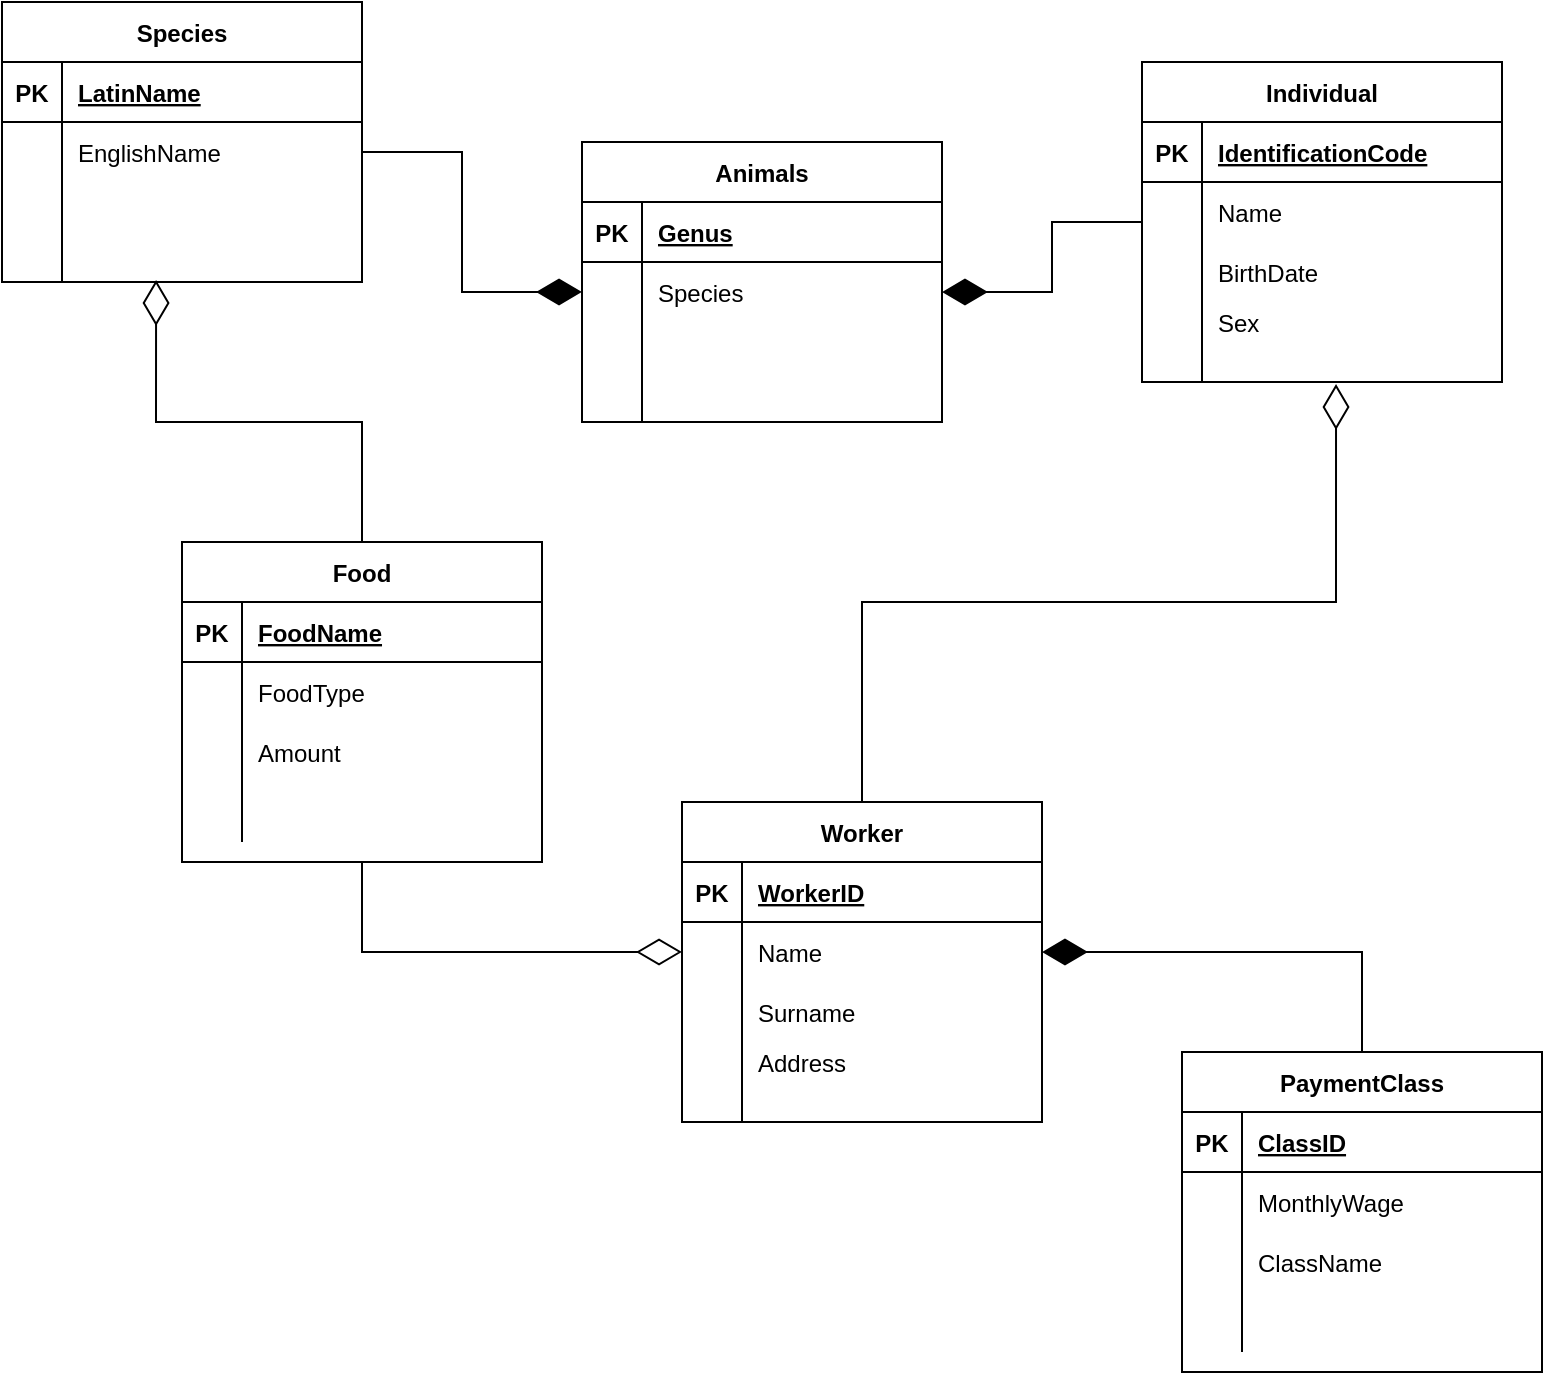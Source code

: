 <mxfile version="20.3.3" type="github">
  <diagram id="5Q0YN1sBx2M6zKfhZn4S" name="Page-1">
    <mxGraphModel dx="2062" dy="1154" grid="1" gridSize="10" guides="1" tooltips="1" connect="1" arrows="1" fold="1" page="1" pageScale="1" pageWidth="827" pageHeight="1169" math="0" shadow="0">
      <root>
        <mxCell id="0" />
        <mxCell id="1" parent="0" />
        <mxCell id="LGAdP0nL_e87iUjIlfxc-15" value="Animals" style="shape=table;startSize=30;container=1;collapsible=1;childLayout=tableLayout;fixedRows=1;rowLines=0;fontStyle=1;align=center;resizeLast=1;strokeColor=default;fillColor=none;" vertex="1" parent="1">
          <mxGeometry x="300" y="130" width="180" height="140" as="geometry" />
        </mxCell>
        <mxCell id="LGAdP0nL_e87iUjIlfxc-16" value="" style="shape=tableRow;horizontal=0;startSize=0;swimlaneHead=0;swimlaneBody=0;fillColor=none;collapsible=0;dropTarget=0;points=[[0,0.5],[1,0.5]];portConstraint=eastwest;top=0;left=0;right=0;bottom=1;strokeColor=default;" vertex="1" parent="LGAdP0nL_e87iUjIlfxc-15">
          <mxGeometry y="30" width="180" height="30" as="geometry" />
        </mxCell>
        <mxCell id="LGAdP0nL_e87iUjIlfxc-17" value="PK" style="shape=partialRectangle;connectable=0;fillColor=none;top=0;left=0;bottom=0;right=0;fontStyle=1;overflow=hidden;strokeColor=default;" vertex="1" parent="LGAdP0nL_e87iUjIlfxc-16">
          <mxGeometry width="30" height="30" as="geometry">
            <mxRectangle width="30" height="30" as="alternateBounds" />
          </mxGeometry>
        </mxCell>
        <mxCell id="LGAdP0nL_e87iUjIlfxc-18" value="Genus" style="shape=partialRectangle;connectable=0;fillColor=none;top=0;left=0;bottom=0;right=0;align=left;spacingLeft=6;fontStyle=5;overflow=hidden;strokeColor=default;" vertex="1" parent="LGAdP0nL_e87iUjIlfxc-16">
          <mxGeometry x="30" width="150" height="30" as="geometry">
            <mxRectangle width="150" height="30" as="alternateBounds" />
          </mxGeometry>
        </mxCell>
        <mxCell id="LGAdP0nL_e87iUjIlfxc-19" value="" style="shape=tableRow;horizontal=0;startSize=0;swimlaneHead=0;swimlaneBody=0;fillColor=none;collapsible=0;dropTarget=0;points=[[0,0.5],[1,0.5]];portConstraint=eastwest;top=0;left=0;right=0;bottom=0;strokeColor=default;" vertex="1" parent="LGAdP0nL_e87iUjIlfxc-15">
          <mxGeometry y="60" width="180" height="30" as="geometry" />
        </mxCell>
        <mxCell id="LGAdP0nL_e87iUjIlfxc-20" value="" style="shape=partialRectangle;connectable=0;fillColor=none;top=0;left=0;bottom=0;right=0;editable=1;overflow=hidden;strokeColor=default;" vertex="1" parent="LGAdP0nL_e87iUjIlfxc-19">
          <mxGeometry width="30" height="30" as="geometry">
            <mxRectangle width="30" height="30" as="alternateBounds" />
          </mxGeometry>
        </mxCell>
        <mxCell id="LGAdP0nL_e87iUjIlfxc-21" value="Species" style="shape=partialRectangle;connectable=0;fillColor=none;top=0;left=0;bottom=0;right=0;align=left;spacingLeft=6;overflow=hidden;strokeColor=default;" vertex="1" parent="LGAdP0nL_e87iUjIlfxc-19">
          <mxGeometry x="30" width="150" height="30" as="geometry">
            <mxRectangle width="150" height="30" as="alternateBounds" />
          </mxGeometry>
        </mxCell>
        <mxCell id="LGAdP0nL_e87iUjIlfxc-22" value="" style="shape=tableRow;horizontal=0;startSize=0;swimlaneHead=0;swimlaneBody=0;fillColor=none;collapsible=0;dropTarget=0;points=[[0,0.5],[1,0.5]];portConstraint=eastwest;top=0;left=0;right=0;bottom=0;strokeColor=default;" vertex="1" parent="LGAdP0nL_e87iUjIlfxc-15">
          <mxGeometry y="90" width="180" height="30" as="geometry" />
        </mxCell>
        <mxCell id="LGAdP0nL_e87iUjIlfxc-23" value="" style="shape=partialRectangle;connectable=0;fillColor=none;top=0;left=0;bottom=0;right=0;editable=1;overflow=hidden;strokeColor=default;" vertex="1" parent="LGAdP0nL_e87iUjIlfxc-22">
          <mxGeometry width="30" height="30" as="geometry">
            <mxRectangle width="30" height="30" as="alternateBounds" />
          </mxGeometry>
        </mxCell>
        <mxCell id="LGAdP0nL_e87iUjIlfxc-24" value="" style="shape=partialRectangle;connectable=0;fillColor=none;top=0;left=0;bottom=0;right=0;align=left;spacingLeft=6;overflow=hidden;strokeColor=default;" vertex="1" parent="LGAdP0nL_e87iUjIlfxc-22">
          <mxGeometry x="30" width="150" height="30" as="geometry">
            <mxRectangle width="150" height="30" as="alternateBounds" />
          </mxGeometry>
        </mxCell>
        <mxCell id="LGAdP0nL_e87iUjIlfxc-25" value="" style="shape=tableRow;horizontal=0;startSize=0;swimlaneHead=0;swimlaneBody=0;fillColor=none;collapsible=0;dropTarget=0;points=[[0,0.5],[1,0.5]];portConstraint=eastwest;top=0;left=0;right=0;bottom=0;strokeColor=default;" vertex="1" parent="LGAdP0nL_e87iUjIlfxc-15">
          <mxGeometry y="120" width="180" height="20" as="geometry" />
        </mxCell>
        <mxCell id="LGAdP0nL_e87iUjIlfxc-26" value="" style="shape=partialRectangle;connectable=0;fillColor=none;top=0;left=0;bottom=0;right=0;editable=1;overflow=hidden;strokeColor=default;" vertex="1" parent="LGAdP0nL_e87iUjIlfxc-25">
          <mxGeometry width="30" height="20" as="geometry">
            <mxRectangle width="30" height="20" as="alternateBounds" />
          </mxGeometry>
        </mxCell>
        <mxCell id="LGAdP0nL_e87iUjIlfxc-27" value="" style="shape=partialRectangle;connectable=0;fillColor=none;top=0;left=0;bottom=0;right=0;align=left;spacingLeft=6;overflow=hidden;strokeColor=default;" vertex="1" parent="LGAdP0nL_e87iUjIlfxc-25">
          <mxGeometry x="30" width="150" height="20" as="geometry">
            <mxRectangle width="150" height="20" as="alternateBounds" />
          </mxGeometry>
        </mxCell>
        <mxCell id="LGAdP0nL_e87iUjIlfxc-28" value="Species" style="shape=table;startSize=30;container=1;collapsible=1;childLayout=tableLayout;fixedRows=1;rowLines=0;fontStyle=1;align=center;resizeLast=1;strokeColor=default;fillColor=none;" vertex="1" parent="1">
          <mxGeometry x="10" y="60" width="180" height="140" as="geometry" />
        </mxCell>
        <mxCell id="LGAdP0nL_e87iUjIlfxc-29" value="" style="shape=tableRow;horizontal=0;startSize=0;swimlaneHead=0;swimlaneBody=0;fillColor=none;collapsible=0;dropTarget=0;points=[[0,0.5],[1,0.5]];portConstraint=eastwest;top=0;left=0;right=0;bottom=1;strokeColor=default;" vertex="1" parent="LGAdP0nL_e87iUjIlfxc-28">
          <mxGeometry y="30" width="180" height="30" as="geometry" />
        </mxCell>
        <mxCell id="LGAdP0nL_e87iUjIlfxc-30" value="PK" style="shape=partialRectangle;connectable=0;fillColor=none;top=0;left=0;bottom=0;right=0;fontStyle=1;overflow=hidden;strokeColor=default;" vertex="1" parent="LGAdP0nL_e87iUjIlfxc-29">
          <mxGeometry width="30" height="30" as="geometry">
            <mxRectangle width="30" height="30" as="alternateBounds" />
          </mxGeometry>
        </mxCell>
        <mxCell id="LGAdP0nL_e87iUjIlfxc-31" value="LatinName" style="shape=partialRectangle;connectable=0;fillColor=none;top=0;left=0;bottom=0;right=0;align=left;spacingLeft=6;fontStyle=5;overflow=hidden;strokeColor=default;" vertex="1" parent="LGAdP0nL_e87iUjIlfxc-29">
          <mxGeometry x="30" width="150" height="30" as="geometry">
            <mxRectangle width="150" height="30" as="alternateBounds" />
          </mxGeometry>
        </mxCell>
        <mxCell id="LGAdP0nL_e87iUjIlfxc-32" value="" style="shape=tableRow;horizontal=0;startSize=0;swimlaneHead=0;swimlaneBody=0;fillColor=none;collapsible=0;dropTarget=0;points=[[0,0.5],[1,0.5]];portConstraint=eastwest;top=0;left=0;right=0;bottom=0;strokeColor=default;" vertex="1" parent="LGAdP0nL_e87iUjIlfxc-28">
          <mxGeometry y="60" width="180" height="30" as="geometry" />
        </mxCell>
        <mxCell id="LGAdP0nL_e87iUjIlfxc-33" value="" style="shape=partialRectangle;connectable=0;fillColor=none;top=0;left=0;bottom=0;right=0;editable=1;overflow=hidden;strokeColor=default;" vertex="1" parent="LGAdP0nL_e87iUjIlfxc-32">
          <mxGeometry width="30" height="30" as="geometry">
            <mxRectangle width="30" height="30" as="alternateBounds" />
          </mxGeometry>
        </mxCell>
        <mxCell id="LGAdP0nL_e87iUjIlfxc-34" value="EnglishName" style="shape=partialRectangle;connectable=0;fillColor=none;top=0;left=0;bottom=0;right=0;align=left;spacingLeft=6;overflow=hidden;strokeColor=default;" vertex="1" parent="LGAdP0nL_e87iUjIlfxc-32">
          <mxGeometry x="30" width="150" height="30" as="geometry">
            <mxRectangle width="150" height="30" as="alternateBounds" />
          </mxGeometry>
        </mxCell>
        <mxCell id="LGAdP0nL_e87iUjIlfxc-35" value="" style="shape=tableRow;horizontal=0;startSize=0;swimlaneHead=0;swimlaneBody=0;fillColor=none;collapsible=0;dropTarget=0;points=[[0,0.5],[1,0.5]];portConstraint=eastwest;top=0;left=0;right=0;bottom=0;strokeColor=default;" vertex="1" parent="LGAdP0nL_e87iUjIlfxc-28">
          <mxGeometry y="90" width="180" height="30" as="geometry" />
        </mxCell>
        <mxCell id="LGAdP0nL_e87iUjIlfxc-36" value="" style="shape=partialRectangle;connectable=0;fillColor=none;top=0;left=0;bottom=0;right=0;editable=1;overflow=hidden;strokeColor=default;" vertex="1" parent="LGAdP0nL_e87iUjIlfxc-35">
          <mxGeometry width="30" height="30" as="geometry">
            <mxRectangle width="30" height="30" as="alternateBounds" />
          </mxGeometry>
        </mxCell>
        <mxCell id="LGAdP0nL_e87iUjIlfxc-37" value="" style="shape=partialRectangle;connectable=0;fillColor=none;top=0;left=0;bottom=0;right=0;align=left;spacingLeft=6;overflow=hidden;strokeColor=default;" vertex="1" parent="LGAdP0nL_e87iUjIlfxc-35">
          <mxGeometry x="30" width="150" height="30" as="geometry">
            <mxRectangle width="150" height="30" as="alternateBounds" />
          </mxGeometry>
        </mxCell>
        <mxCell id="LGAdP0nL_e87iUjIlfxc-38" value="" style="shape=tableRow;horizontal=0;startSize=0;swimlaneHead=0;swimlaneBody=0;fillColor=none;collapsible=0;dropTarget=0;points=[[0,0.5],[1,0.5]];portConstraint=eastwest;top=0;left=0;right=0;bottom=0;strokeColor=default;" vertex="1" parent="LGAdP0nL_e87iUjIlfxc-28">
          <mxGeometry y="120" width="180" height="20" as="geometry" />
        </mxCell>
        <mxCell id="LGAdP0nL_e87iUjIlfxc-39" value="" style="shape=partialRectangle;connectable=0;fillColor=none;top=0;left=0;bottom=0;right=0;editable=1;overflow=hidden;strokeColor=default;" vertex="1" parent="LGAdP0nL_e87iUjIlfxc-38">
          <mxGeometry width="30" height="20" as="geometry">
            <mxRectangle width="30" height="20" as="alternateBounds" />
          </mxGeometry>
        </mxCell>
        <mxCell id="LGAdP0nL_e87iUjIlfxc-40" value="" style="shape=partialRectangle;connectable=0;fillColor=none;top=0;left=0;bottom=0;right=0;align=left;spacingLeft=6;overflow=hidden;strokeColor=default;" vertex="1" parent="LGAdP0nL_e87iUjIlfxc-38">
          <mxGeometry x="30" width="150" height="20" as="geometry">
            <mxRectangle width="150" height="20" as="alternateBounds" />
          </mxGeometry>
        </mxCell>
        <mxCell id="LGAdP0nL_e87iUjIlfxc-100" style="edgeStyle=orthogonalEdgeStyle;rounded=0;orthogonalLoop=1;jettySize=auto;html=1;endArrow=diamondThin;endFill=1;endSize=20;" edge="1" parent="1" source="LGAdP0nL_e87iUjIlfxc-41" target="LGAdP0nL_e87iUjIlfxc-19">
          <mxGeometry relative="1" as="geometry" />
        </mxCell>
        <mxCell id="LGAdP0nL_e87iUjIlfxc-41" value="Individual" style="shape=table;startSize=30;container=1;collapsible=1;childLayout=tableLayout;fixedRows=1;rowLines=0;fontStyle=1;align=center;resizeLast=1;strokeColor=default;fillColor=none;" vertex="1" parent="1">
          <mxGeometry x="580" y="90" width="180" height="160" as="geometry" />
        </mxCell>
        <mxCell id="LGAdP0nL_e87iUjIlfxc-42" value="" style="shape=tableRow;horizontal=0;startSize=0;swimlaneHead=0;swimlaneBody=0;fillColor=none;collapsible=0;dropTarget=0;points=[[0,0.5],[1,0.5]];portConstraint=eastwest;top=0;left=0;right=0;bottom=1;strokeColor=default;" vertex="1" parent="LGAdP0nL_e87iUjIlfxc-41">
          <mxGeometry y="30" width="180" height="30" as="geometry" />
        </mxCell>
        <mxCell id="LGAdP0nL_e87iUjIlfxc-43" value="PK" style="shape=partialRectangle;connectable=0;fillColor=none;top=0;left=0;bottom=0;right=0;fontStyle=1;overflow=hidden;strokeColor=default;" vertex="1" parent="LGAdP0nL_e87iUjIlfxc-42">
          <mxGeometry width="30" height="30" as="geometry">
            <mxRectangle width="30" height="30" as="alternateBounds" />
          </mxGeometry>
        </mxCell>
        <mxCell id="LGAdP0nL_e87iUjIlfxc-44" value="IdentificationCode" style="shape=partialRectangle;connectable=0;fillColor=none;top=0;left=0;bottom=0;right=0;align=left;spacingLeft=6;fontStyle=5;overflow=hidden;strokeColor=default;" vertex="1" parent="LGAdP0nL_e87iUjIlfxc-42">
          <mxGeometry x="30" width="150" height="30" as="geometry">
            <mxRectangle width="150" height="30" as="alternateBounds" />
          </mxGeometry>
        </mxCell>
        <mxCell id="LGAdP0nL_e87iUjIlfxc-45" value="" style="shape=tableRow;horizontal=0;startSize=0;swimlaneHead=0;swimlaneBody=0;fillColor=none;collapsible=0;dropTarget=0;points=[[0,0.5],[1,0.5]];portConstraint=eastwest;top=0;left=0;right=0;bottom=0;strokeColor=default;" vertex="1" parent="LGAdP0nL_e87iUjIlfxc-41">
          <mxGeometry y="60" width="180" height="30" as="geometry" />
        </mxCell>
        <mxCell id="LGAdP0nL_e87iUjIlfxc-46" value="" style="shape=partialRectangle;connectable=0;fillColor=none;top=0;left=0;bottom=0;right=0;editable=1;overflow=hidden;strokeColor=default;" vertex="1" parent="LGAdP0nL_e87iUjIlfxc-45">
          <mxGeometry width="30" height="30" as="geometry">
            <mxRectangle width="30" height="30" as="alternateBounds" />
          </mxGeometry>
        </mxCell>
        <mxCell id="LGAdP0nL_e87iUjIlfxc-47" value="Name" style="shape=partialRectangle;connectable=0;fillColor=none;top=0;left=0;bottom=0;right=0;align=left;spacingLeft=6;overflow=hidden;strokeColor=default;" vertex="1" parent="LGAdP0nL_e87iUjIlfxc-45">
          <mxGeometry x="30" width="150" height="30" as="geometry">
            <mxRectangle width="150" height="30" as="alternateBounds" />
          </mxGeometry>
        </mxCell>
        <mxCell id="LGAdP0nL_e87iUjIlfxc-54" value="" style="shape=tableRow;horizontal=0;startSize=0;swimlaneHead=0;swimlaneBody=0;fillColor=none;collapsible=0;dropTarget=0;points=[[0,0.5],[1,0.5]];portConstraint=eastwest;top=0;left=0;right=0;bottom=0;strokeColor=default;" vertex="1" parent="LGAdP0nL_e87iUjIlfxc-41">
          <mxGeometry y="90" width="180" height="30" as="geometry" />
        </mxCell>
        <mxCell id="LGAdP0nL_e87iUjIlfxc-55" value="" style="shape=partialRectangle;connectable=0;fillColor=none;top=0;left=0;bottom=0;right=0;editable=1;overflow=hidden;strokeColor=default;" vertex="1" parent="LGAdP0nL_e87iUjIlfxc-54">
          <mxGeometry width="30" height="30" as="geometry">
            <mxRectangle width="30" height="30" as="alternateBounds" />
          </mxGeometry>
        </mxCell>
        <mxCell id="LGAdP0nL_e87iUjIlfxc-56" value="BirthDate" style="shape=partialRectangle;connectable=0;fillColor=none;top=0;left=0;bottom=0;right=0;align=left;spacingLeft=6;overflow=hidden;strokeColor=default;" vertex="1" parent="LGAdP0nL_e87iUjIlfxc-54">
          <mxGeometry x="30" width="150" height="30" as="geometry">
            <mxRectangle width="150" height="30" as="alternateBounds" />
          </mxGeometry>
        </mxCell>
        <mxCell id="LGAdP0nL_e87iUjIlfxc-48" value="" style="shape=tableRow;horizontal=0;startSize=0;swimlaneHead=0;swimlaneBody=0;fillColor=none;collapsible=0;dropTarget=0;points=[[0,0.5],[1,0.5]];portConstraint=eastwest;top=0;left=0;right=0;bottom=0;strokeColor=default;" vertex="1" parent="LGAdP0nL_e87iUjIlfxc-41">
          <mxGeometry y="120" width="180" height="20" as="geometry" />
        </mxCell>
        <mxCell id="LGAdP0nL_e87iUjIlfxc-49" value="" style="shape=partialRectangle;connectable=0;fillColor=none;top=0;left=0;bottom=0;right=0;editable=1;overflow=hidden;strokeColor=default;" vertex="1" parent="LGAdP0nL_e87iUjIlfxc-48">
          <mxGeometry width="30" height="20" as="geometry">
            <mxRectangle width="30" height="20" as="alternateBounds" />
          </mxGeometry>
        </mxCell>
        <mxCell id="LGAdP0nL_e87iUjIlfxc-50" value="Sex" style="shape=partialRectangle;connectable=0;fillColor=none;top=0;left=0;bottom=0;right=0;align=left;spacingLeft=6;overflow=hidden;strokeColor=default;" vertex="1" parent="LGAdP0nL_e87iUjIlfxc-48">
          <mxGeometry x="30" width="150" height="20" as="geometry">
            <mxRectangle width="150" height="20" as="alternateBounds" />
          </mxGeometry>
        </mxCell>
        <mxCell id="LGAdP0nL_e87iUjIlfxc-51" value="" style="shape=tableRow;horizontal=0;startSize=0;swimlaneHead=0;swimlaneBody=0;fillColor=none;collapsible=0;dropTarget=0;points=[[0,0.5],[1,0.5]];portConstraint=eastwest;top=0;left=0;right=0;bottom=0;strokeColor=default;" vertex="1" parent="LGAdP0nL_e87iUjIlfxc-41">
          <mxGeometry y="140" width="180" height="20" as="geometry" />
        </mxCell>
        <mxCell id="LGAdP0nL_e87iUjIlfxc-52" value="" style="shape=partialRectangle;connectable=0;fillColor=none;top=0;left=0;bottom=0;right=0;editable=1;overflow=hidden;strokeColor=default;" vertex="1" parent="LGAdP0nL_e87iUjIlfxc-51">
          <mxGeometry width="30" height="20" as="geometry">
            <mxRectangle width="30" height="20" as="alternateBounds" />
          </mxGeometry>
        </mxCell>
        <mxCell id="LGAdP0nL_e87iUjIlfxc-53" value="" style="shape=partialRectangle;connectable=0;fillColor=none;top=0;left=0;bottom=0;right=0;align=left;spacingLeft=6;overflow=hidden;strokeColor=default;" vertex="1" parent="LGAdP0nL_e87iUjIlfxc-51">
          <mxGeometry x="30" width="150" height="20" as="geometry">
            <mxRectangle width="150" height="20" as="alternateBounds" />
          </mxGeometry>
        </mxCell>
        <mxCell id="LGAdP0nL_e87iUjIlfxc-104" style="edgeStyle=orthogonalEdgeStyle;rounded=0;orthogonalLoop=1;jettySize=auto;html=1;entryX=0.539;entryY=1.05;entryDx=0;entryDy=0;entryPerimeter=0;endArrow=diamondThin;endFill=0;endSize=20;" edge="1" parent="1" source="LGAdP0nL_e87iUjIlfxc-57" target="LGAdP0nL_e87iUjIlfxc-51">
          <mxGeometry relative="1" as="geometry" />
        </mxCell>
        <mxCell id="LGAdP0nL_e87iUjIlfxc-57" value="Worker" style="shape=table;startSize=30;container=1;collapsible=1;childLayout=tableLayout;fixedRows=1;rowLines=0;fontStyle=1;align=center;resizeLast=1;strokeColor=default;fillColor=none;" vertex="1" parent="1">
          <mxGeometry x="350" y="460" width="180" height="160" as="geometry" />
        </mxCell>
        <mxCell id="LGAdP0nL_e87iUjIlfxc-58" value="" style="shape=tableRow;horizontal=0;startSize=0;swimlaneHead=0;swimlaneBody=0;fillColor=none;collapsible=0;dropTarget=0;points=[[0,0.5],[1,0.5]];portConstraint=eastwest;top=0;left=0;right=0;bottom=1;strokeColor=default;" vertex="1" parent="LGAdP0nL_e87iUjIlfxc-57">
          <mxGeometry y="30" width="180" height="30" as="geometry" />
        </mxCell>
        <mxCell id="LGAdP0nL_e87iUjIlfxc-59" value="PK" style="shape=partialRectangle;connectable=0;fillColor=none;top=0;left=0;bottom=0;right=0;fontStyle=1;overflow=hidden;strokeColor=default;" vertex="1" parent="LGAdP0nL_e87iUjIlfxc-58">
          <mxGeometry width="30" height="30" as="geometry">
            <mxRectangle width="30" height="30" as="alternateBounds" />
          </mxGeometry>
        </mxCell>
        <mxCell id="LGAdP0nL_e87iUjIlfxc-60" value="WorkerID" style="shape=partialRectangle;connectable=0;fillColor=none;top=0;left=0;bottom=0;right=0;align=left;spacingLeft=6;fontStyle=5;overflow=hidden;strokeColor=default;" vertex="1" parent="LGAdP0nL_e87iUjIlfxc-58">
          <mxGeometry x="30" width="150" height="30" as="geometry">
            <mxRectangle width="150" height="30" as="alternateBounds" />
          </mxGeometry>
        </mxCell>
        <mxCell id="LGAdP0nL_e87iUjIlfxc-61" value="" style="shape=tableRow;horizontal=0;startSize=0;swimlaneHead=0;swimlaneBody=0;fillColor=none;collapsible=0;dropTarget=0;points=[[0,0.5],[1,0.5]];portConstraint=eastwest;top=0;left=0;right=0;bottom=0;strokeColor=default;" vertex="1" parent="LGAdP0nL_e87iUjIlfxc-57">
          <mxGeometry y="60" width="180" height="30" as="geometry" />
        </mxCell>
        <mxCell id="LGAdP0nL_e87iUjIlfxc-62" value="" style="shape=partialRectangle;connectable=0;fillColor=none;top=0;left=0;bottom=0;right=0;editable=1;overflow=hidden;strokeColor=default;" vertex="1" parent="LGAdP0nL_e87iUjIlfxc-61">
          <mxGeometry width="30" height="30" as="geometry">
            <mxRectangle width="30" height="30" as="alternateBounds" />
          </mxGeometry>
        </mxCell>
        <mxCell id="LGAdP0nL_e87iUjIlfxc-63" value="Name" style="shape=partialRectangle;connectable=0;fillColor=none;top=0;left=0;bottom=0;right=0;align=left;spacingLeft=6;overflow=hidden;strokeColor=default;" vertex="1" parent="LGAdP0nL_e87iUjIlfxc-61">
          <mxGeometry x="30" width="150" height="30" as="geometry">
            <mxRectangle width="150" height="30" as="alternateBounds" />
          </mxGeometry>
        </mxCell>
        <mxCell id="LGAdP0nL_e87iUjIlfxc-64" value="" style="shape=tableRow;horizontal=0;startSize=0;swimlaneHead=0;swimlaneBody=0;fillColor=none;collapsible=0;dropTarget=0;points=[[0,0.5],[1,0.5]];portConstraint=eastwest;top=0;left=0;right=0;bottom=0;strokeColor=default;" vertex="1" parent="LGAdP0nL_e87iUjIlfxc-57">
          <mxGeometry y="90" width="180" height="30" as="geometry" />
        </mxCell>
        <mxCell id="LGAdP0nL_e87iUjIlfxc-65" value="" style="shape=partialRectangle;connectable=0;fillColor=none;top=0;left=0;bottom=0;right=0;editable=1;overflow=hidden;strokeColor=default;" vertex="1" parent="LGAdP0nL_e87iUjIlfxc-64">
          <mxGeometry width="30" height="30" as="geometry">
            <mxRectangle width="30" height="30" as="alternateBounds" />
          </mxGeometry>
        </mxCell>
        <mxCell id="LGAdP0nL_e87iUjIlfxc-66" value="Surname" style="shape=partialRectangle;connectable=0;fillColor=none;top=0;left=0;bottom=0;right=0;align=left;spacingLeft=6;overflow=hidden;strokeColor=default;" vertex="1" parent="LGAdP0nL_e87iUjIlfxc-64">
          <mxGeometry x="30" width="150" height="30" as="geometry">
            <mxRectangle width="150" height="30" as="alternateBounds" />
          </mxGeometry>
        </mxCell>
        <mxCell id="LGAdP0nL_e87iUjIlfxc-67" value="" style="shape=tableRow;horizontal=0;startSize=0;swimlaneHead=0;swimlaneBody=0;fillColor=none;collapsible=0;dropTarget=0;points=[[0,0.5],[1,0.5]];portConstraint=eastwest;top=0;left=0;right=0;bottom=0;strokeColor=default;" vertex="1" parent="LGAdP0nL_e87iUjIlfxc-57">
          <mxGeometry y="120" width="180" height="20" as="geometry" />
        </mxCell>
        <mxCell id="LGAdP0nL_e87iUjIlfxc-68" value="" style="shape=partialRectangle;connectable=0;fillColor=none;top=0;left=0;bottom=0;right=0;editable=1;overflow=hidden;strokeColor=default;" vertex="1" parent="LGAdP0nL_e87iUjIlfxc-67">
          <mxGeometry width="30" height="20" as="geometry">
            <mxRectangle width="30" height="20" as="alternateBounds" />
          </mxGeometry>
        </mxCell>
        <mxCell id="LGAdP0nL_e87iUjIlfxc-69" value="Address" style="shape=partialRectangle;connectable=0;fillColor=none;top=0;left=0;bottom=0;right=0;align=left;spacingLeft=6;overflow=hidden;strokeColor=default;" vertex="1" parent="LGAdP0nL_e87iUjIlfxc-67">
          <mxGeometry x="30" width="150" height="20" as="geometry">
            <mxRectangle width="150" height="20" as="alternateBounds" />
          </mxGeometry>
        </mxCell>
        <mxCell id="LGAdP0nL_e87iUjIlfxc-70" value="" style="shape=tableRow;horizontal=0;startSize=0;swimlaneHead=0;swimlaneBody=0;fillColor=none;collapsible=0;dropTarget=0;points=[[0,0.5],[1,0.5]];portConstraint=eastwest;top=0;left=0;right=0;bottom=0;strokeColor=default;" vertex="1" parent="LGAdP0nL_e87iUjIlfxc-57">
          <mxGeometry y="140" width="180" height="20" as="geometry" />
        </mxCell>
        <mxCell id="LGAdP0nL_e87iUjIlfxc-71" value="" style="shape=partialRectangle;connectable=0;fillColor=none;top=0;left=0;bottom=0;right=0;editable=1;overflow=hidden;strokeColor=default;" vertex="1" parent="LGAdP0nL_e87iUjIlfxc-70">
          <mxGeometry width="30" height="20" as="geometry">
            <mxRectangle width="30" height="20" as="alternateBounds" />
          </mxGeometry>
        </mxCell>
        <mxCell id="LGAdP0nL_e87iUjIlfxc-72" value="" style="shape=partialRectangle;connectable=0;fillColor=none;top=0;left=0;bottom=0;right=0;align=left;spacingLeft=6;overflow=hidden;strokeColor=default;" vertex="1" parent="LGAdP0nL_e87iUjIlfxc-70">
          <mxGeometry x="30" width="150" height="20" as="geometry">
            <mxRectangle width="150" height="20" as="alternateBounds" />
          </mxGeometry>
        </mxCell>
        <mxCell id="LGAdP0nL_e87iUjIlfxc-102" style="edgeStyle=orthogonalEdgeStyle;rounded=0;orthogonalLoop=1;jettySize=auto;html=1;entryX=1;entryY=0.5;entryDx=0;entryDy=0;endArrow=diamondThin;endFill=1;endSize=20;" edge="1" parent="1" source="LGAdP0nL_e87iUjIlfxc-73" target="LGAdP0nL_e87iUjIlfxc-61">
          <mxGeometry relative="1" as="geometry" />
        </mxCell>
        <mxCell id="LGAdP0nL_e87iUjIlfxc-73" value="PaymentClass" style="shape=table;startSize=30;container=1;collapsible=1;childLayout=tableLayout;fixedRows=1;rowLines=0;fontStyle=1;align=center;resizeLast=1;strokeColor=default;fillColor=default;" vertex="1" parent="1">
          <mxGeometry x="600" y="585" width="180" height="160" as="geometry" />
        </mxCell>
        <mxCell id="LGAdP0nL_e87iUjIlfxc-74" value="" style="shape=tableRow;horizontal=0;startSize=0;swimlaneHead=0;swimlaneBody=0;fillColor=none;collapsible=0;dropTarget=0;points=[[0,0.5],[1,0.5]];portConstraint=eastwest;top=0;left=0;right=0;bottom=1;strokeColor=default;" vertex="1" parent="LGAdP0nL_e87iUjIlfxc-73">
          <mxGeometry y="30" width="180" height="30" as="geometry" />
        </mxCell>
        <mxCell id="LGAdP0nL_e87iUjIlfxc-75" value="PK" style="shape=partialRectangle;connectable=0;fillColor=none;top=0;left=0;bottom=0;right=0;fontStyle=1;overflow=hidden;strokeColor=default;" vertex="1" parent="LGAdP0nL_e87iUjIlfxc-74">
          <mxGeometry width="30" height="30" as="geometry">
            <mxRectangle width="30" height="30" as="alternateBounds" />
          </mxGeometry>
        </mxCell>
        <mxCell id="LGAdP0nL_e87iUjIlfxc-76" value="ClassID" style="shape=partialRectangle;connectable=0;fillColor=none;top=0;left=0;bottom=0;right=0;align=left;spacingLeft=6;fontStyle=5;overflow=hidden;strokeColor=default;" vertex="1" parent="LGAdP0nL_e87iUjIlfxc-74">
          <mxGeometry x="30" width="150" height="30" as="geometry">
            <mxRectangle width="150" height="30" as="alternateBounds" />
          </mxGeometry>
        </mxCell>
        <mxCell id="LGAdP0nL_e87iUjIlfxc-77" value="" style="shape=tableRow;horizontal=0;startSize=0;swimlaneHead=0;swimlaneBody=0;fillColor=none;collapsible=0;dropTarget=0;points=[[0,0.5],[1,0.5]];portConstraint=eastwest;top=0;left=0;right=0;bottom=0;strokeColor=default;" vertex="1" parent="LGAdP0nL_e87iUjIlfxc-73">
          <mxGeometry y="60" width="180" height="30" as="geometry" />
        </mxCell>
        <mxCell id="LGAdP0nL_e87iUjIlfxc-78" value="" style="shape=partialRectangle;connectable=0;fillColor=none;top=0;left=0;bottom=0;right=0;editable=1;overflow=hidden;strokeColor=default;" vertex="1" parent="LGAdP0nL_e87iUjIlfxc-77">
          <mxGeometry width="30" height="30" as="geometry">
            <mxRectangle width="30" height="30" as="alternateBounds" />
          </mxGeometry>
        </mxCell>
        <mxCell id="LGAdP0nL_e87iUjIlfxc-79" value="MonthlyWage" style="shape=partialRectangle;connectable=0;fillColor=none;top=0;left=0;bottom=0;right=0;align=left;spacingLeft=6;overflow=hidden;strokeColor=default;" vertex="1" parent="LGAdP0nL_e87iUjIlfxc-77">
          <mxGeometry x="30" width="150" height="30" as="geometry">
            <mxRectangle width="150" height="30" as="alternateBounds" />
          </mxGeometry>
        </mxCell>
        <mxCell id="LGAdP0nL_e87iUjIlfxc-80" value="" style="shape=tableRow;horizontal=0;startSize=0;swimlaneHead=0;swimlaneBody=0;fillColor=none;collapsible=0;dropTarget=0;points=[[0,0.5],[1,0.5]];portConstraint=eastwest;top=0;left=0;right=0;bottom=0;strokeColor=default;" vertex="1" parent="LGAdP0nL_e87iUjIlfxc-73">
          <mxGeometry y="90" width="180" height="30" as="geometry" />
        </mxCell>
        <mxCell id="LGAdP0nL_e87iUjIlfxc-81" value="" style="shape=partialRectangle;connectable=0;fillColor=none;top=0;left=0;bottom=0;right=0;editable=1;overflow=hidden;strokeColor=default;" vertex="1" parent="LGAdP0nL_e87iUjIlfxc-80">
          <mxGeometry width="30" height="30" as="geometry">
            <mxRectangle width="30" height="30" as="alternateBounds" />
          </mxGeometry>
        </mxCell>
        <mxCell id="LGAdP0nL_e87iUjIlfxc-82" value="ClassName" style="shape=partialRectangle;connectable=0;fillColor=none;top=0;left=0;bottom=0;right=0;align=left;spacingLeft=6;overflow=hidden;strokeColor=default;" vertex="1" parent="LGAdP0nL_e87iUjIlfxc-80">
          <mxGeometry x="30" width="150" height="30" as="geometry">
            <mxRectangle width="150" height="30" as="alternateBounds" />
          </mxGeometry>
        </mxCell>
        <mxCell id="LGAdP0nL_e87iUjIlfxc-83" value="" style="shape=tableRow;horizontal=0;startSize=0;swimlaneHead=0;swimlaneBody=0;fillColor=none;collapsible=0;dropTarget=0;points=[[0,0.5],[1,0.5]];portConstraint=eastwest;top=0;left=0;right=0;bottom=0;strokeColor=default;" vertex="1" parent="LGAdP0nL_e87iUjIlfxc-73">
          <mxGeometry y="120" width="180" height="30" as="geometry" />
        </mxCell>
        <mxCell id="LGAdP0nL_e87iUjIlfxc-84" value="" style="shape=partialRectangle;connectable=0;fillColor=none;top=0;left=0;bottom=0;right=0;editable=1;overflow=hidden;strokeColor=default;" vertex="1" parent="LGAdP0nL_e87iUjIlfxc-83">
          <mxGeometry width="30" height="30" as="geometry">
            <mxRectangle width="30" height="30" as="alternateBounds" />
          </mxGeometry>
        </mxCell>
        <mxCell id="LGAdP0nL_e87iUjIlfxc-85" value="" style="shape=partialRectangle;connectable=0;fillColor=none;top=0;left=0;bottom=0;right=0;align=left;spacingLeft=6;overflow=hidden;strokeColor=default;" vertex="1" parent="LGAdP0nL_e87iUjIlfxc-83">
          <mxGeometry x="30" width="150" height="30" as="geometry">
            <mxRectangle width="150" height="30" as="alternateBounds" />
          </mxGeometry>
        </mxCell>
        <mxCell id="LGAdP0nL_e87iUjIlfxc-101" style="edgeStyle=orthogonalEdgeStyle;rounded=0;orthogonalLoop=1;jettySize=auto;html=1;entryX=0.428;entryY=0.95;entryDx=0;entryDy=0;entryPerimeter=0;endArrow=diamondThin;endFill=0;endSize=20;" edge="1" parent="1" source="LGAdP0nL_e87iUjIlfxc-86" target="LGAdP0nL_e87iUjIlfxc-38">
          <mxGeometry relative="1" as="geometry" />
        </mxCell>
        <mxCell id="LGAdP0nL_e87iUjIlfxc-103" style="edgeStyle=orthogonalEdgeStyle;rounded=0;orthogonalLoop=1;jettySize=auto;html=1;endArrow=diamondThin;endFill=0;endSize=20;entryX=0;entryY=0.5;entryDx=0;entryDy=0;" edge="1" parent="1" source="LGAdP0nL_e87iUjIlfxc-86" target="LGAdP0nL_e87iUjIlfxc-61">
          <mxGeometry relative="1" as="geometry">
            <mxPoint x="116" y="610" as="targetPoint" />
          </mxGeometry>
        </mxCell>
        <mxCell id="LGAdP0nL_e87iUjIlfxc-86" value="Food" style="shape=table;startSize=30;container=1;collapsible=1;childLayout=tableLayout;fixedRows=1;rowLines=0;fontStyle=1;align=center;resizeLast=1;strokeColor=default;fillColor=default;" vertex="1" parent="1">
          <mxGeometry x="100" y="330" width="180" height="160" as="geometry" />
        </mxCell>
        <mxCell id="LGAdP0nL_e87iUjIlfxc-87" value="" style="shape=tableRow;horizontal=0;startSize=0;swimlaneHead=0;swimlaneBody=0;fillColor=none;collapsible=0;dropTarget=0;points=[[0,0.5],[1,0.5]];portConstraint=eastwest;top=0;left=0;right=0;bottom=1;strokeColor=default;" vertex="1" parent="LGAdP0nL_e87iUjIlfxc-86">
          <mxGeometry y="30" width="180" height="30" as="geometry" />
        </mxCell>
        <mxCell id="LGAdP0nL_e87iUjIlfxc-88" value="PK" style="shape=partialRectangle;connectable=0;fillColor=none;top=0;left=0;bottom=0;right=0;fontStyle=1;overflow=hidden;strokeColor=default;" vertex="1" parent="LGAdP0nL_e87iUjIlfxc-87">
          <mxGeometry width="30" height="30" as="geometry">
            <mxRectangle width="30" height="30" as="alternateBounds" />
          </mxGeometry>
        </mxCell>
        <mxCell id="LGAdP0nL_e87iUjIlfxc-89" value="FoodName" style="shape=partialRectangle;connectable=0;fillColor=none;top=0;left=0;bottom=0;right=0;align=left;spacingLeft=6;fontStyle=5;overflow=hidden;strokeColor=default;" vertex="1" parent="LGAdP0nL_e87iUjIlfxc-87">
          <mxGeometry x="30" width="150" height="30" as="geometry">
            <mxRectangle width="150" height="30" as="alternateBounds" />
          </mxGeometry>
        </mxCell>
        <mxCell id="LGAdP0nL_e87iUjIlfxc-93" value="" style="shape=tableRow;horizontal=0;startSize=0;swimlaneHead=0;swimlaneBody=0;fillColor=none;collapsible=0;dropTarget=0;points=[[0,0.5],[1,0.5]];portConstraint=eastwest;top=0;left=0;right=0;bottom=0;strokeColor=default;" vertex="1" parent="LGAdP0nL_e87iUjIlfxc-86">
          <mxGeometry y="60" width="180" height="30" as="geometry" />
        </mxCell>
        <mxCell id="LGAdP0nL_e87iUjIlfxc-94" value="" style="shape=partialRectangle;connectable=0;fillColor=none;top=0;left=0;bottom=0;right=0;editable=1;overflow=hidden;strokeColor=default;" vertex="1" parent="LGAdP0nL_e87iUjIlfxc-93">
          <mxGeometry width="30" height="30" as="geometry">
            <mxRectangle width="30" height="30" as="alternateBounds" />
          </mxGeometry>
        </mxCell>
        <mxCell id="LGAdP0nL_e87iUjIlfxc-95" value="FoodType" style="shape=partialRectangle;connectable=0;fillColor=none;top=0;left=0;bottom=0;right=0;align=left;spacingLeft=6;overflow=hidden;strokeColor=default;" vertex="1" parent="LGAdP0nL_e87iUjIlfxc-93">
          <mxGeometry x="30" width="150" height="30" as="geometry">
            <mxRectangle width="150" height="30" as="alternateBounds" />
          </mxGeometry>
        </mxCell>
        <mxCell id="LGAdP0nL_e87iUjIlfxc-90" value="" style="shape=tableRow;horizontal=0;startSize=0;swimlaneHead=0;swimlaneBody=0;fillColor=none;collapsible=0;dropTarget=0;points=[[0,0.5],[1,0.5]];portConstraint=eastwest;top=0;left=0;right=0;bottom=0;strokeColor=default;" vertex="1" parent="LGAdP0nL_e87iUjIlfxc-86">
          <mxGeometry y="90" width="180" height="30" as="geometry" />
        </mxCell>
        <mxCell id="LGAdP0nL_e87iUjIlfxc-91" value="" style="shape=partialRectangle;connectable=0;fillColor=none;top=0;left=0;bottom=0;right=0;editable=1;overflow=hidden;strokeColor=default;" vertex="1" parent="LGAdP0nL_e87iUjIlfxc-90">
          <mxGeometry width="30" height="30" as="geometry">
            <mxRectangle width="30" height="30" as="alternateBounds" />
          </mxGeometry>
        </mxCell>
        <mxCell id="LGAdP0nL_e87iUjIlfxc-92" value="Amount" style="shape=partialRectangle;connectable=0;fillColor=none;top=0;left=0;bottom=0;right=0;align=left;spacingLeft=6;overflow=hidden;strokeColor=default;" vertex="1" parent="LGAdP0nL_e87iUjIlfxc-90">
          <mxGeometry x="30" width="150" height="30" as="geometry">
            <mxRectangle width="150" height="30" as="alternateBounds" />
          </mxGeometry>
        </mxCell>
        <mxCell id="LGAdP0nL_e87iUjIlfxc-96" value="" style="shape=tableRow;horizontal=0;startSize=0;swimlaneHead=0;swimlaneBody=0;fillColor=none;collapsible=0;dropTarget=0;points=[[0,0.5],[1,0.5]];portConstraint=eastwest;top=0;left=0;right=0;bottom=0;strokeColor=default;" vertex="1" parent="LGAdP0nL_e87iUjIlfxc-86">
          <mxGeometry y="120" width="180" height="30" as="geometry" />
        </mxCell>
        <mxCell id="LGAdP0nL_e87iUjIlfxc-97" value="" style="shape=partialRectangle;connectable=0;fillColor=none;top=0;left=0;bottom=0;right=0;editable=1;overflow=hidden;strokeColor=default;" vertex="1" parent="LGAdP0nL_e87iUjIlfxc-96">
          <mxGeometry width="30" height="30" as="geometry">
            <mxRectangle width="30" height="30" as="alternateBounds" />
          </mxGeometry>
        </mxCell>
        <mxCell id="LGAdP0nL_e87iUjIlfxc-98" value="" style="shape=partialRectangle;connectable=0;fillColor=none;top=0;left=0;bottom=0;right=0;align=left;spacingLeft=6;overflow=hidden;strokeColor=default;" vertex="1" parent="LGAdP0nL_e87iUjIlfxc-96">
          <mxGeometry x="30" width="150" height="30" as="geometry">
            <mxRectangle width="150" height="30" as="alternateBounds" />
          </mxGeometry>
        </mxCell>
        <mxCell id="LGAdP0nL_e87iUjIlfxc-99" style="edgeStyle=orthogonalEdgeStyle;rounded=0;orthogonalLoop=1;jettySize=auto;html=1;endArrow=diamondThin;endFill=1;endSize=20;" edge="1" parent="1" source="LGAdP0nL_e87iUjIlfxc-32" target="LGAdP0nL_e87iUjIlfxc-19">
          <mxGeometry relative="1" as="geometry" />
        </mxCell>
      </root>
    </mxGraphModel>
  </diagram>
</mxfile>
